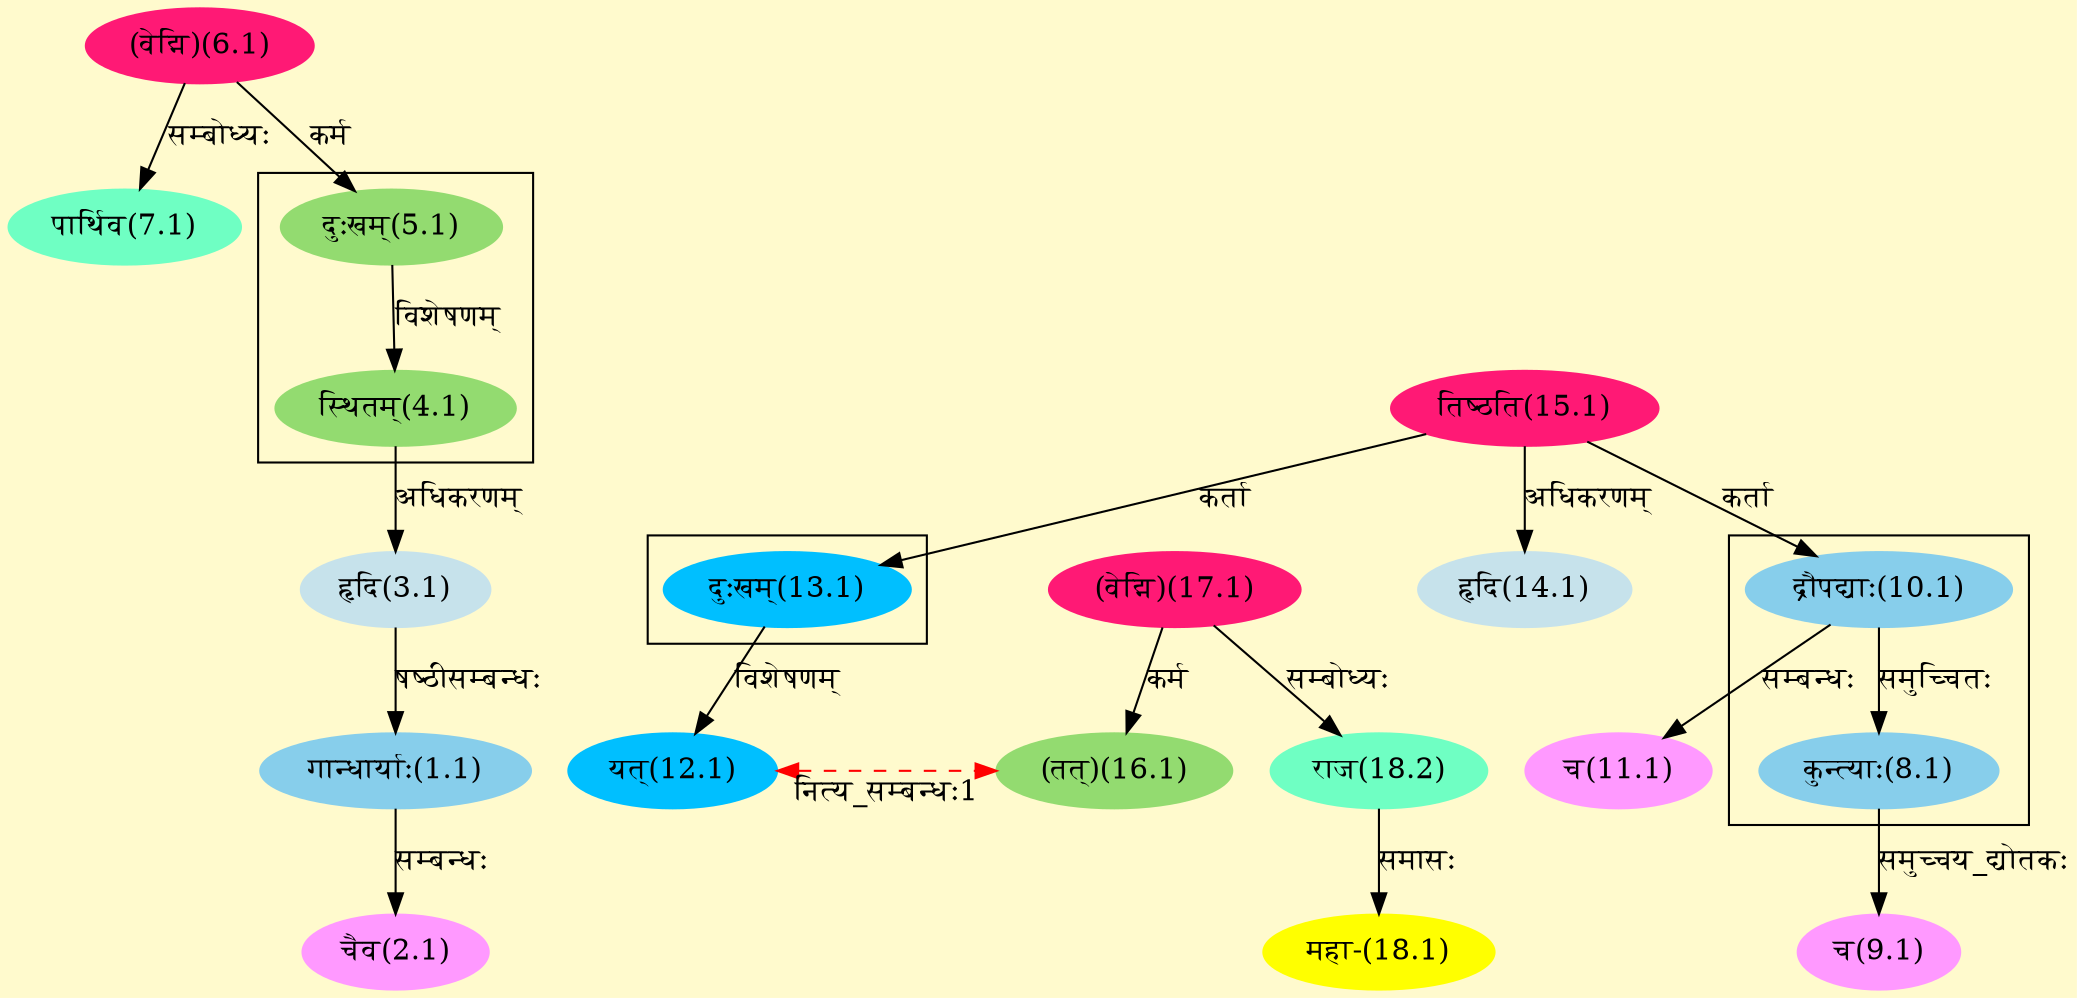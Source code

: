 digraph G{
rankdir=BT;
 compound=true;
 bgcolor="lemonchiffon1";

subgraph cluster_1{
Node4_1 [style=filled, color="#93DB70" label = "स्थितम्(4.1)"]
Node5_1 [style=filled, color="#93DB70" label = "दुःखम्(5.1)"]

}

subgraph cluster_2{
Node8_1 [style=filled, color="#87CEEB" label = "कुन्त्याः(8.1)"]
Node10_1 [style=filled, color="#87CEEB" label = "द्रौपद्याः(10.1)"]

}

subgraph cluster_3{
Node12_1 [style=filled, color="#00BFFF" label = "यत्(12.1)"]
Node13_1 [style=filled, color="#00BFFF" label = "दुःखम्(13.1)"]

}
Node1_1 [style=filled, color="#87CEEB" label = "गान्धार्याः(1.1)"]
Node3_1 [style=filled, color="#C6E2EB" label = "हृदि(3.1)"]
Node2_1 [style=filled, color="#FF99FF" label = "चैव(2.1)"]
Node4_1 [style=filled, color="#93DB70" label = "स्थितम्(4.1)"]
Node5_1 [style=filled, color="#93DB70" label = "दुःखम्(5.1)"]
Node6_1 [style=filled, color="#FF1975" label = "(वेद्मि)(6.1)"]
Node [style=filled, color="" label = "()"]
Node7_1 [style=filled, color="#6FFFC3" label = "पार्थिव(7.1)"]
Node9_1 [style=filled, color="#FF99FF" label = "च(9.1)"]
Node8_1 [style=filled, color="#87CEEB" label = "कुन्त्याः(8.1)"]
Node10_1 [style=filled, color="#87CEEB" label = "द्रौपद्याः(10.1)"]
Node15_1 [style=filled, color="#FF1975" label = "तिष्ठति(15.1)"]
Node11_1 [style=filled, color="#FF99FF" label = "च(11.1)"]
Node12_1 [style=filled, color="#00BFFF" label = "यत्(12.1)"]
Node16_1 [style=filled, color="#93DB70" label = "(तत्)(16.1)"]
Node13_1 [style=filled, color="#00BFFF" label = "दुःखम्(13.1)"]
Node14_1 [style=filled, color="#C6E2EB" label = "हृदि(14.1)"]
Node17_1 [style=filled, color="#FF1975" label = "(वेद्मि)(17.1)"]
Node18_1 [style=filled, color="#FFFF00" label = "महा-(18.1)"]
Node18_2 [style=filled, color="#6FFFC3" label = "राज(18.2)"]
{rank = same; Node12_1; Node16_1;}
/* Start of Relations section */

Node1_1 -> Node3_1 [  label="षष्ठीसम्बन्धः"  dir="back" ]
Node2_1 -> Node1_1 [  label="सम्बन्धः"  dir="back" ]
Node3_1 -> Node4_1 [  label="अधिकरणम्"  dir="back" ]
Node4_1 -> Node5_1 [  label="विशेषणम्"  dir="back" ]
Node5_1 -> Node6_1 [  label="कर्म"  dir="back" ]
Node7_1 -> Node6_1 [  label="सम्बोध्यः"  dir="back" ]
Node8_1 -> Node10_1 [  label="समुच्चितः"  dir="back" ]
Node9_1 -> Node8_1 [  label="समुच्चय_द्योतकः"  dir="back" ]
Node10_1 -> Node15_1 [  label="कर्ता"  dir="back" ]
Node11_1 -> Node10_1 [  label="सम्बन्धः"  dir="back" ]
Node12_1 -> Node13_1 [  label="विशेषणम्"  dir="back" ]
Node12_1 -> Node16_1 [ style=dashed color="red" label="नित्य_सम्बन्धः1"  dir="both" ]
Node13_1 -> Node15_1 [  label="कर्ता"  dir="back" ]
Node14_1 -> Node15_1 [  label="अधिकरणम्"  dir="back" ]
Node16_1 -> Node17_1 [  label="कर्म"  dir="back" ]
Node18_1 -> Node18_2 [  label="समासः"  dir="back" ]
Node18_2 -> Node17_1 [  label="सम्बोध्यः"  dir="back" ]
}
